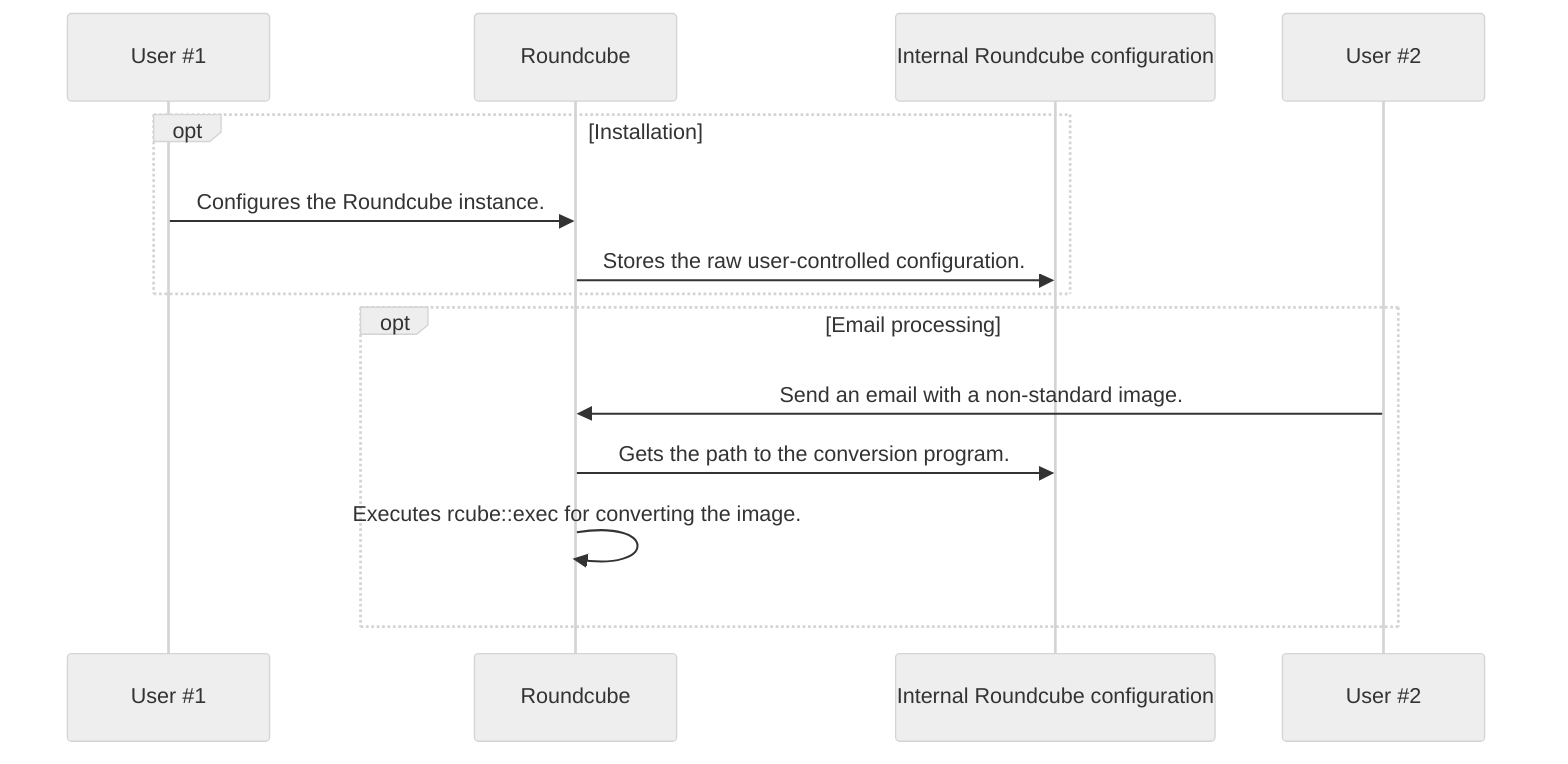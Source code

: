 %%{init: {"theme": "neutral"}}%%

sequenceDiagram
    opt Installation
        User #1->>Roundcube: Configures the Roundcube instance.
        Roundcube->>Internal Roundcube configuration: Stores the raw user-controlled configuration.
    end

    opt Email processing
        User #2->>Roundcube: Send an email with a non-standard image.
        Roundcube->>Internal Roundcube configuration: Gets the path to the conversion program.
        Roundcube->>Roundcube: Executes rcube::exec for converting the image.
    end
